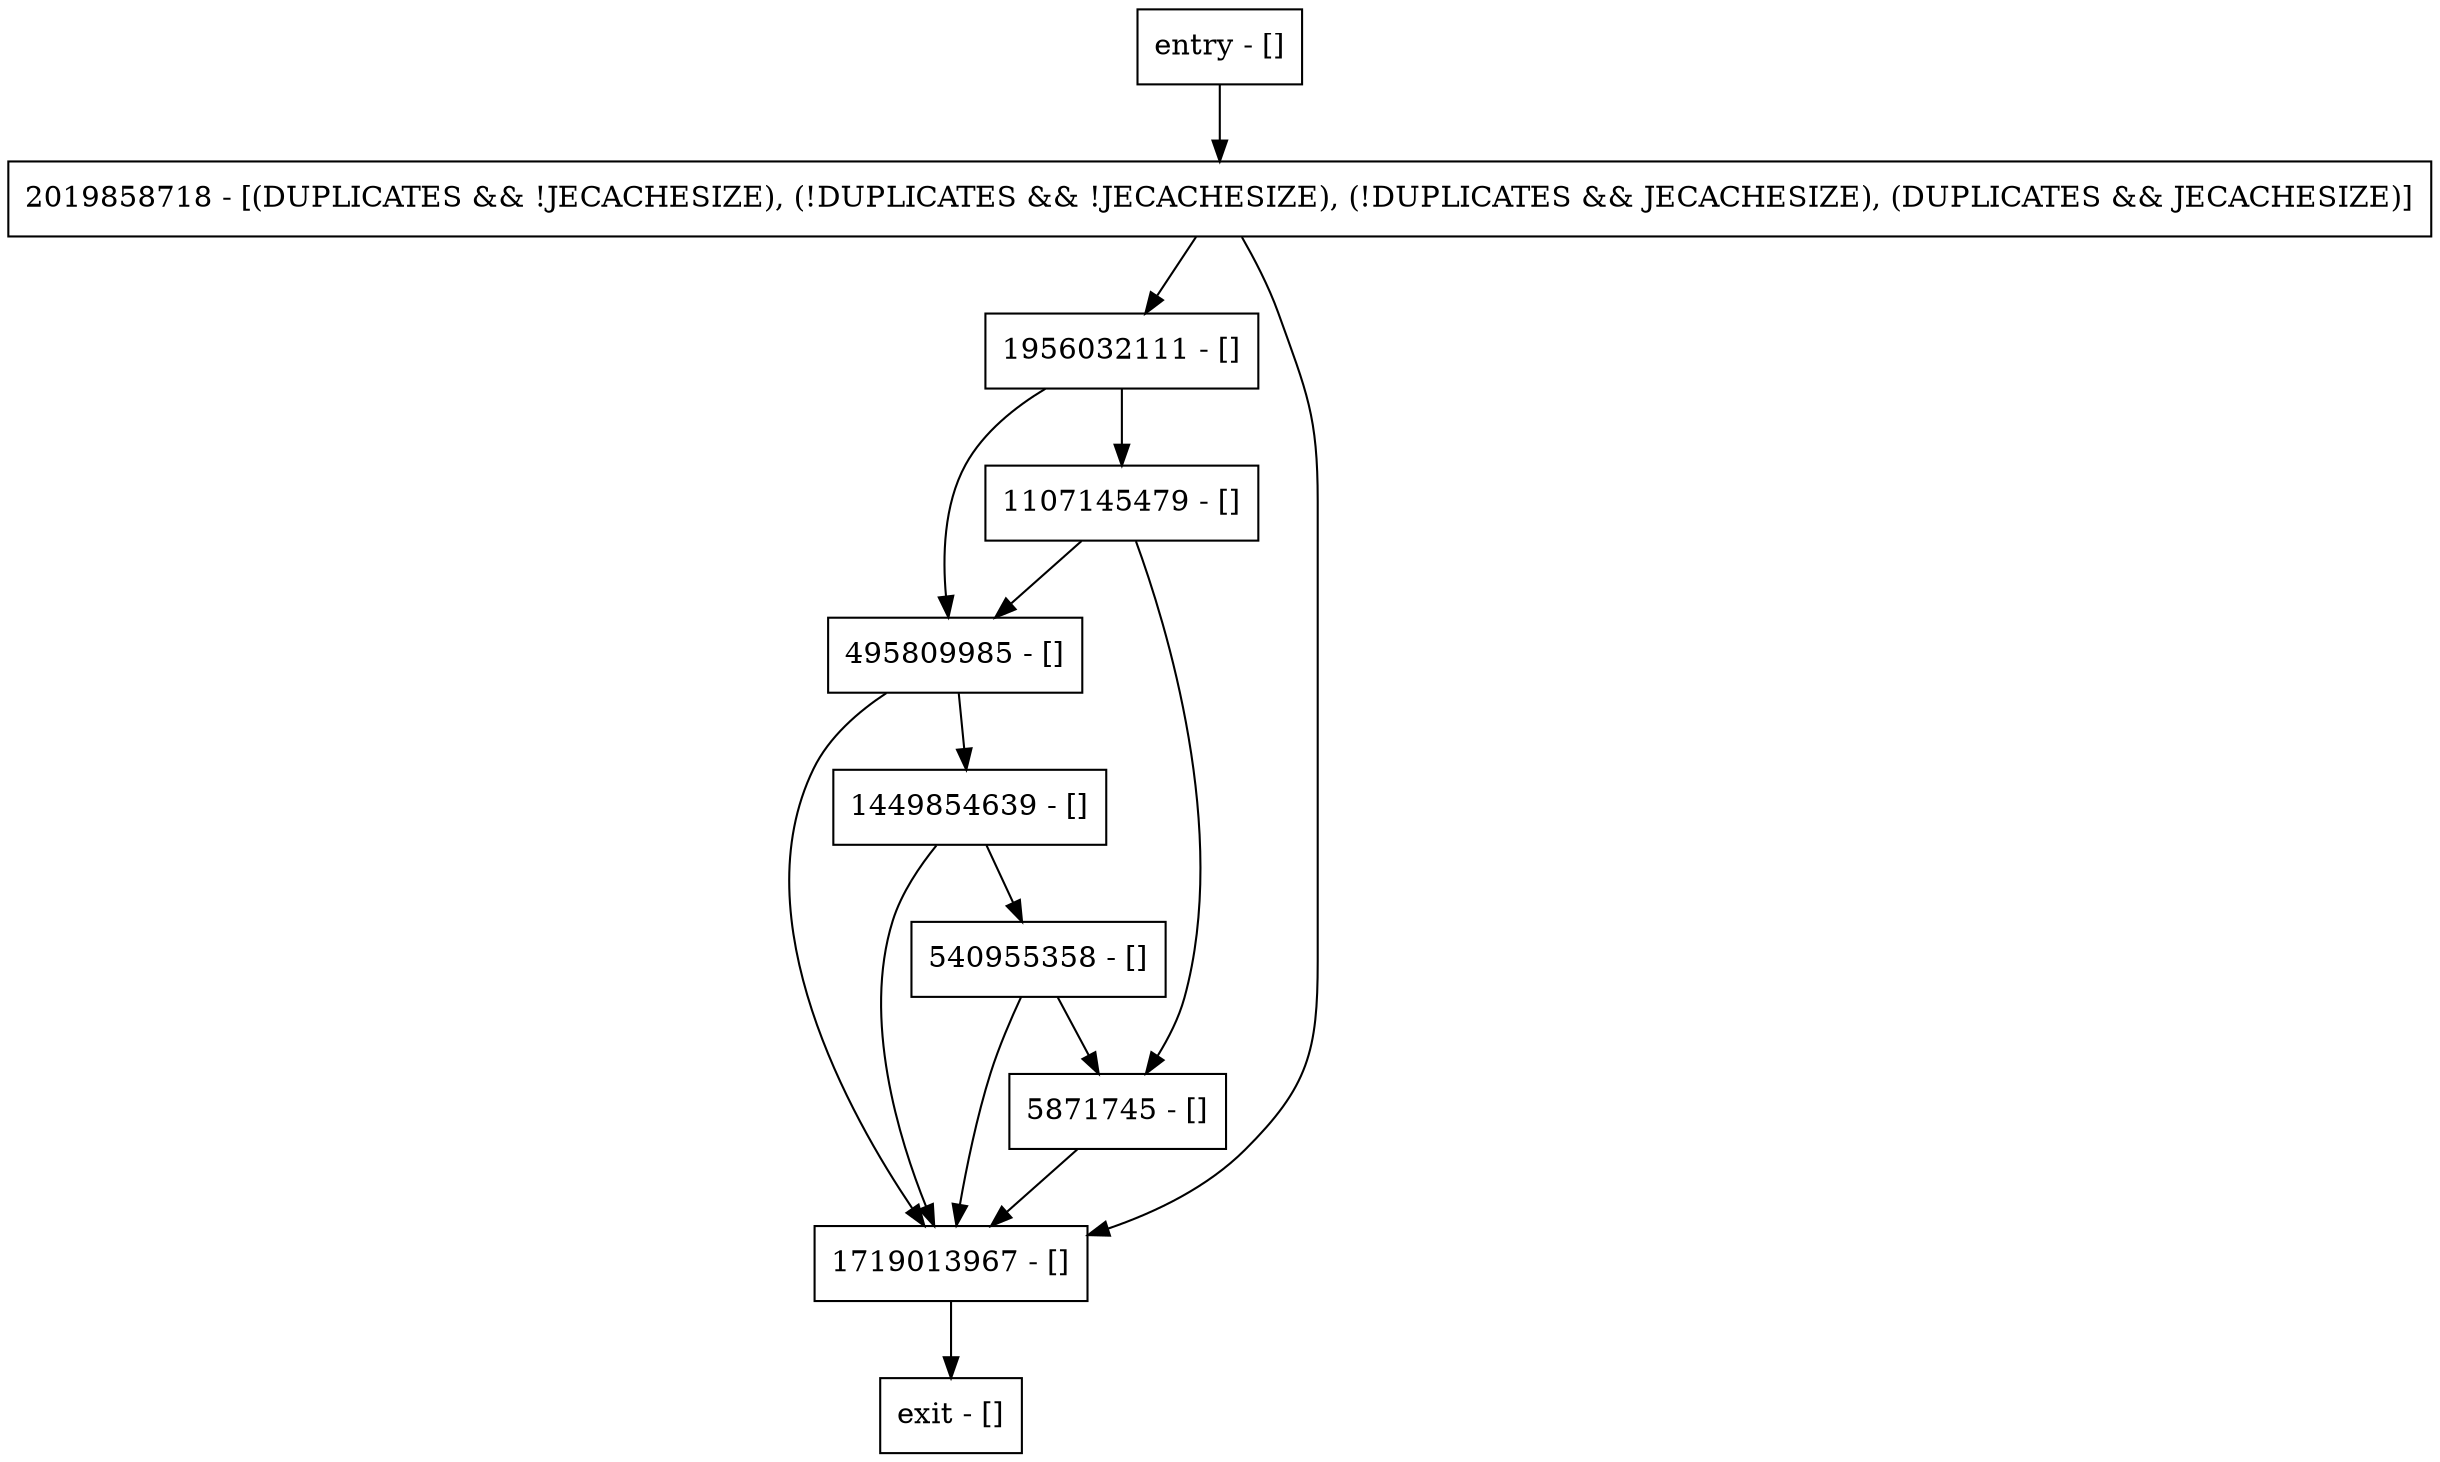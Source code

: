 digraph criticalEviction {
node [shape=record];
entry [label="entry - []"];
exit [label="exit - []"];
1107145479 [label="1107145479 - []"];
1956032111 [label="1956032111 - []"];
1719013967 [label="1719013967 - []"];
1449854639 [label="1449854639 - []"];
540955358 [label="540955358 - []"];
2019858718 [label="2019858718 - [(DUPLICATES && !JECACHESIZE), (!DUPLICATES && !JECACHESIZE), (!DUPLICATES && JECACHESIZE), (DUPLICATES && JECACHESIZE)]"];
495809985 [label="495809985 - []"];
5871745 [label="5871745 - []"];
entry;
exit;
entry -> 2019858718;
1107145479 -> 495809985;
1107145479 -> 5871745;
1956032111 -> 1107145479;
1956032111 -> 495809985;
1719013967 -> exit;
1449854639 -> 1719013967;
1449854639 -> 540955358;
540955358 -> 1719013967;
540955358 -> 5871745;
2019858718 -> 1956032111;
2019858718 -> 1719013967;
495809985 -> 1719013967;
495809985 -> 1449854639;
5871745 -> 1719013967;
}
